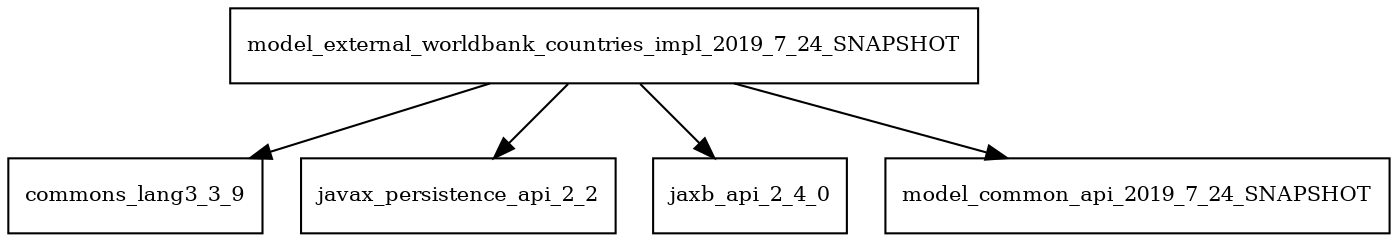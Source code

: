 digraph model_external_worldbank_countries_impl_2019_7_24_SNAPSHOT_dependencies {
  node [shape = box, fontsize=10.0];
  model_external_worldbank_countries_impl_2019_7_24_SNAPSHOT -> commons_lang3_3_9;
  model_external_worldbank_countries_impl_2019_7_24_SNAPSHOT -> javax_persistence_api_2_2;
  model_external_worldbank_countries_impl_2019_7_24_SNAPSHOT -> jaxb_api_2_4_0;
  model_external_worldbank_countries_impl_2019_7_24_SNAPSHOT -> model_common_api_2019_7_24_SNAPSHOT;
}
